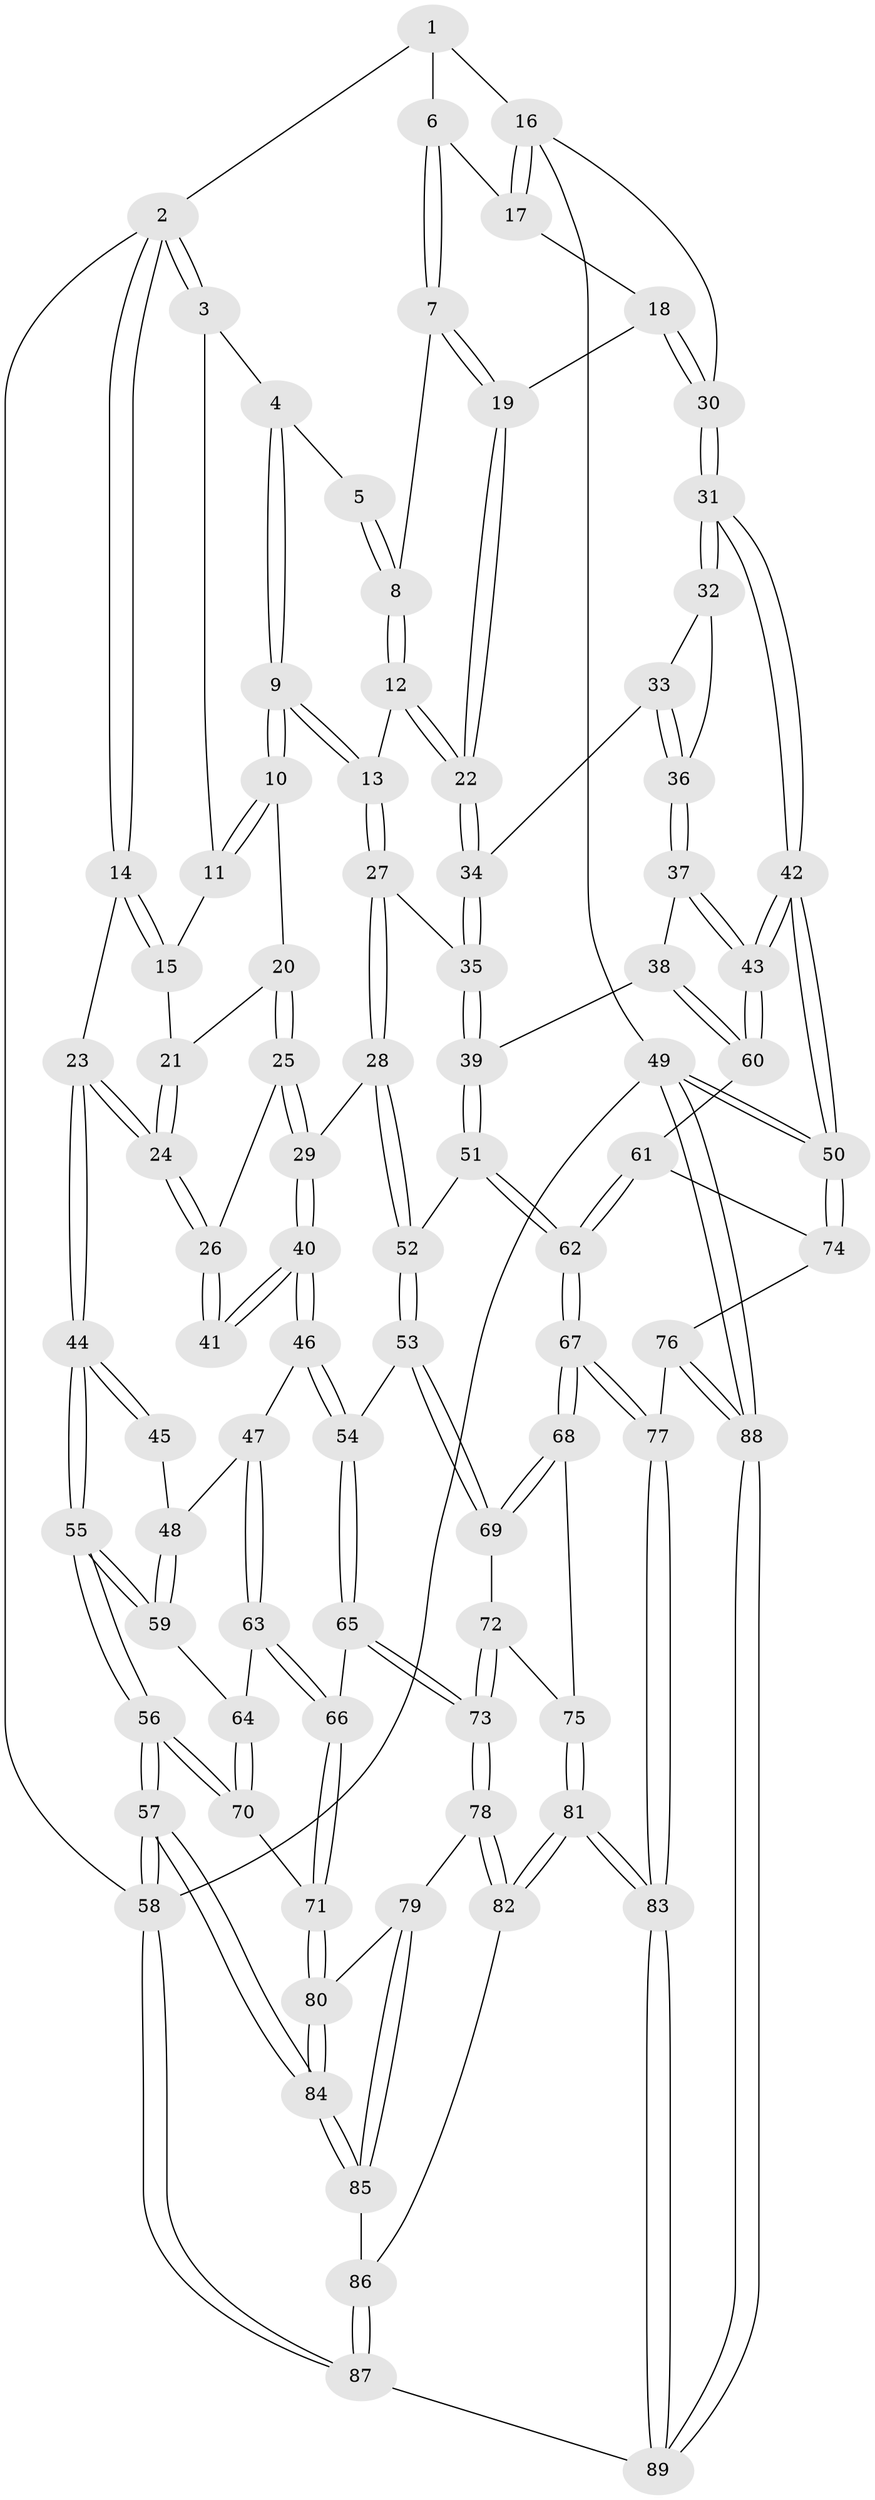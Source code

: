 // Generated by graph-tools (version 1.1) at 2025/59/03/09/25 04:59:45]
// undirected, 89 vertices, 219 edges
graph export_dot {
graph [start="1"]
  node [color=gray90,style=filled];
  1 [pos="+0.8300335396020989+0"];
  2 [pos="+0+0"];
  3 [pos="+0.2575021305779545+0"];
  4 [pos="+0.45182581060783406+0"];
  5 [pos="+0.5179253624778218+0"];
  6 [pos="+0.8276559664235236+0.013178199112801159"];
  7 [pos="+0.8200021264395528+0.04867325683566258"];
  8 [pos="+0.6731218334884392+0.07532109592951924"];
  9 [pos="+0.47123115512334923+0.18234146141925694"];
  10 [pos="+0.3417677131105253+0.160913027991862"];
  11 [pos="+0.19864150414713044+0.023400110983731796"];
  12 [pos="+0.5734863484023511+0.18234177177187058"];
  13 [pos="+0.47630832080608565+0.19175928271295453"];
  14 [pos="+0+0"];
  15 [pos="+0.16758306155657834+0.07051399387866232"];
  16 [pos="+1+0"];
  17 [pos="+0.9606843063153954+0.048400807139220306"];
  18 [pos="+1+0.21023809761332465"];
  19 [pos="+0.8450254568568061+0.1896156931155276"];
  20 [pos="+0.1920969590844034+0.2055499397104501"];
  21 [pos="+0.14883609370163273+0.17389659265608148"];
  22 [pos="+0.7951129509077626+0.25118456121386656"];
  23 [pos="+0+0.30102634530849165"];
  24 [pos="+0+0.298701607294023"];
  25 [pos="+0.21395557862224718+0.27256955457369053"];
  26 [pos="+0.0967361676338023+0.3589863483845073"];
  27 [pos="+0.4457612544278546+0.36593586430144265"];
  28 [pos="+0.43076403558588167+0.3836285221271261"];
  29 [pos="+0.3628547146758322+0.41247377054347834"];
  30 [pos="+1+0.24827260159048378"];
  31 [pos="+1+0.25516507023384993"];
  32 [pos="+1+0.35741453985813376"];
  33 [pos="+0.8656207057285003+0.3164596982050581"];
  34 [pos="+0.7938529316232675+0.27068771359002564"];
  35 [pos="+0.7433761759724999+0.4296075060909598"];
  36 [pos="+0.9453497497048114+0.40076836489514944"];
  37 [pos="+0.9381229942861851+0.4126381127976579"];
  38 [pos="+0.7996338822715275+0.5082136020845989"];
  39 [pos="+0.7729514474856809+0.49911980617691776"];
  40 [pos="+0.3263622959790197+0.4487442023434251"];
  41 [pos="+0.22261182917880581+0.4536595104931522"];
  42 [pos="+1+0.649879932103224"];
  43 [pos="+1+0.6341347366939557"];
  44 [pos="+0+0.4032345630417219"];
  45 [pos="+0.1923475974359825+0.47551114541486655"];
  46 [pos="+0.32356591758371417+0.4759027435954692"];
  47 [pos="+0.20921065316952336+0.6313376388396374"];
  48 [pos="+0.095375052629453+0.5688680767832267"];
  49 [pos="+1+1"];
  50 [pos="+1+0.7335058872430819"];
  51 [pos="+0.6916085870464199+0.5991717534573394"];
  52 [pos="+0.5504231662934341+0.6162938948220592"];
  53 [pos="+0.5199698050360191+0.6667466029145779"];
  54 [pos="+0.3575149047304839+0.6314077450591511"];
  55 [pos="+0+0.5039401952089683"];
  56 [pos="+0+0.7044009052526569"];
  57 [pos="+0+1"];
  58 [pos="+0+1"];
  59 [pos="+0.04839240007567062+0.5817121527653594"];
  60 [pos="+0.9127954895010526+0.5917614701964774"];
  61 [pos="+0.8402670915504231+0.7192830193583091"];
  62 [pos="+0.7276199012009877+0.754603509542625"];
  63 [pos="+0.21857514042439727+0.6840392137240203"];
  64 [pos="+0.08776131936664361+0.6792950834799143"];
  65 [pos="+0.3007076603259026+0.7451314492402694"];
  66 [pos="+0.2447782770359559+0.7241925195538081"];
  67 [pos="+0.7059430276356216+0.8169894351108664"];
  68 [pos="+0.5695224180335322+0.7670726544531403"];
  69 [pos="+0.5199550980270288+0.6669864085322615"];
  70 [pos="+0.08167264271315049+0.7434988827596317"];
  71 [pos="+0.10866673662410134+0.8006830410929898"];
  72 [pos="+0.4200123101113234+0.7671913269728322"];
  73 [pos="+0.3322624058898099+0.8002019683400239"];
  74 [pos="+0.8973938877733906+0.7903206678927365"];
  75 [pos="+0.5184063533034742+0.8291780018272489"];
  76 [pos="+0.824689704020681+0.8914180926481481"];
  77 [pos="+0.7069113608391163+0.8209633441576334"];
  78 [pos="+0.3318418320311227+0.8096826004247667"];
  79 [pos="+0.22275062999373937+0.8621637159761797"];
  80 [pos="+0.10412356908546015+0.8207424818469277"];
  81 [pos="+0.4811604711189558+1"];
  82 [pos="+0.37013298318845195+0.9111163058945736"];
  83 [pos="+0.5121645837867221+1"];
  84 [pos="+0+0.9888635390285887"];
  85 [pos="+0.20706866849912114+0.9179680826710687"];
  86 [pos="+0.24358858452899299+0.9492528226596882"];
  87 [pos="+0.11007647799839222+1"];
  88 [pos="+1+1"];
  89 [pos="+0.515491303032022+1"];
  1 -- 2;
  1 -- 6;
  1 -- 16;
  2 -- 3;
  2 -- 3;
  2 -- 14;
  2 -- 14;
  2 -- 58;
  3 -- 4;
  3 -- 11;
  4 -- 5;
  4 -- 9;
  4 -- 9;
  5 -- 8;
  5 -- 8;
  6 -- 7;
  6 -- 7;
  6 -- 17;
  7 -- 8;
  7 -- 19;
  7 -- 19;
  8 -- 12;
  8 -- 12;
  9 -- 10;
  9 -- 10;
  9 -- 13;
  9 -- 13;
  10 -- 11;
  10 -- 11;
  10 -- 20;
  11 -- 15;
  12 -- 13;
  12 -- 22;
  12 -- 22;
  13 -- 27;
  13 -- 27;
  14 -- 15;
  14 -- 15;
  14 -- 23;
  15 -- 21;
  16 -- 17;
  16 -- 17;
  16 -- 30;
  16 -- 49;
  17 -- 18;
  18 -- 19;
  18 -- 30;
  18 -- 30;
  19 -- 22;
  19 -- 22;
  20 -- 21;
  20 -- 25;
  20 -- 25;
  21 -- 24;
  21 -- 24;
  22 -- 34;
  22 -- 34;
  23 -- 24;
  23 -- 24;
  23 -- 44;
  23 -- 44;
  24 -- 26;
  24 -- 26;
  25 -- 26;
  25 -- 29;
  25 -- 29;
  26 -- 41;
  26 -- 41;
  27 -- 28;
  27 -- 28;
  27 -- 35;
  28 -- 29;
  28 -- 52;
  28 -- 52;
  29 -- 40;
  29 -- 40;
  30 -- 31;
  30 -- 31;
  31 -- 32;
  31 -- 32;
  31 -- 42;
  31 -- 42;
  32 -- 33;
  32 -- 36;
  33 -- 34;
  33 -- 36;
  33 -- 36;
  34 -- 35;
  34 -- 35;
  35 -- 39;
  35 -- 39;
  36 -- 37;
  36 -- 37;
  37 -- 38;
  37 -- 43;
  37 -- 43;
  38 -- 39;
  38 -- 60;
  38 -- 60;
  39 -- 51;
  39 -- 51;
  40 -- 41;
  40 -- 41;
  40 -- 46;
  40 -- 46;
  42 -- 43;
  42 -- 43;
  42 -- 50;
  42 -- 50;
  43 -- 60;
  43 -- 60;
  44 -- 45;
  44 -- 45;
  44 -- 55;
  44 -- 55;
  45 -- 48;
  46 -- 47;
  46 -- 54;
  46 -- 54;
  47 -- 48;
  47 -- 63;
  47 -- 63;
  48 -- 59;
  48 -- 59;
  49 -- 50;
  49 -- 50;
  49 -- 88;
  49 -- 88;
  49 -- 58;
  50 -- 74;
  50 -- 74;
  51 -- 52;
  51 -- 62;
  51 -- 62;
  52 -- 53;
  52 -- 53;
  53 -- 54;
  53 -- 69;
  53 -- 69;
  54 -- 65;
  54 -- 65;
  55 -- 56;
  55 -- 56;
  55 -- 59;
  55 -- 59;
  56 -- 57;
  56 -- 57;
  56 -- 70;
  56 -- 70;
  57 -- 58;
  57 -- 58;
  57 -- 84;
  57 -- 84;
  58 -- 87;
  58 -- 87;
  59 -- 64;
  60 -- 61;
  61 -- 62;
  61 -- 62;
  61 -- 74;
  62 -- 67;
  62 -- 67;
  63 -- 64;
  63 -- 66;
  63 -- 66;
  64 -- 70;
  64 -- 70;
  65 -- 66;
  65 -- 73;
  65 -- 73;
  66 -- 71;
  66 -- 71;
  67 -- 68;
  67 -- 68;
  67 -- 77;
  67 -- 77;
  68 -- 69;
  68 -- 69;
  68 -- 75;
  69 -- 72;
  70 -- 71;
  71 -- 80;
  71 -- 80;
  72 -- 73;
  72 -- 73;
  72 -- 75;
  73 -- 78;
  73 -- 78;
  74 -- 76;
  75 -- 81;
  75 -- 81;
  76 -- 77;
  76 -- 88;
  76 -- 88;
  77 -- 83;
  77 -- 83;
  78 -- 79;
  78 -- 82;
  78 -- 82;
  79 -- 80;
  79 -- 85;
  79 -- 85;
  80 -- 84;
  80 -- 84;
  81 -- 82;
  81 -- 82;
  81 -- 83;
  81 -- 83;
  82 -- 86;
  83 -- 89;
  83 -- 89;
  84 -- 85;
  84 -- 85;
  85 -- 86;
  86 -- 87;
  86 -- 87;
  87 -- 89;
  88 -- 89;
  88 -- 89;
}
